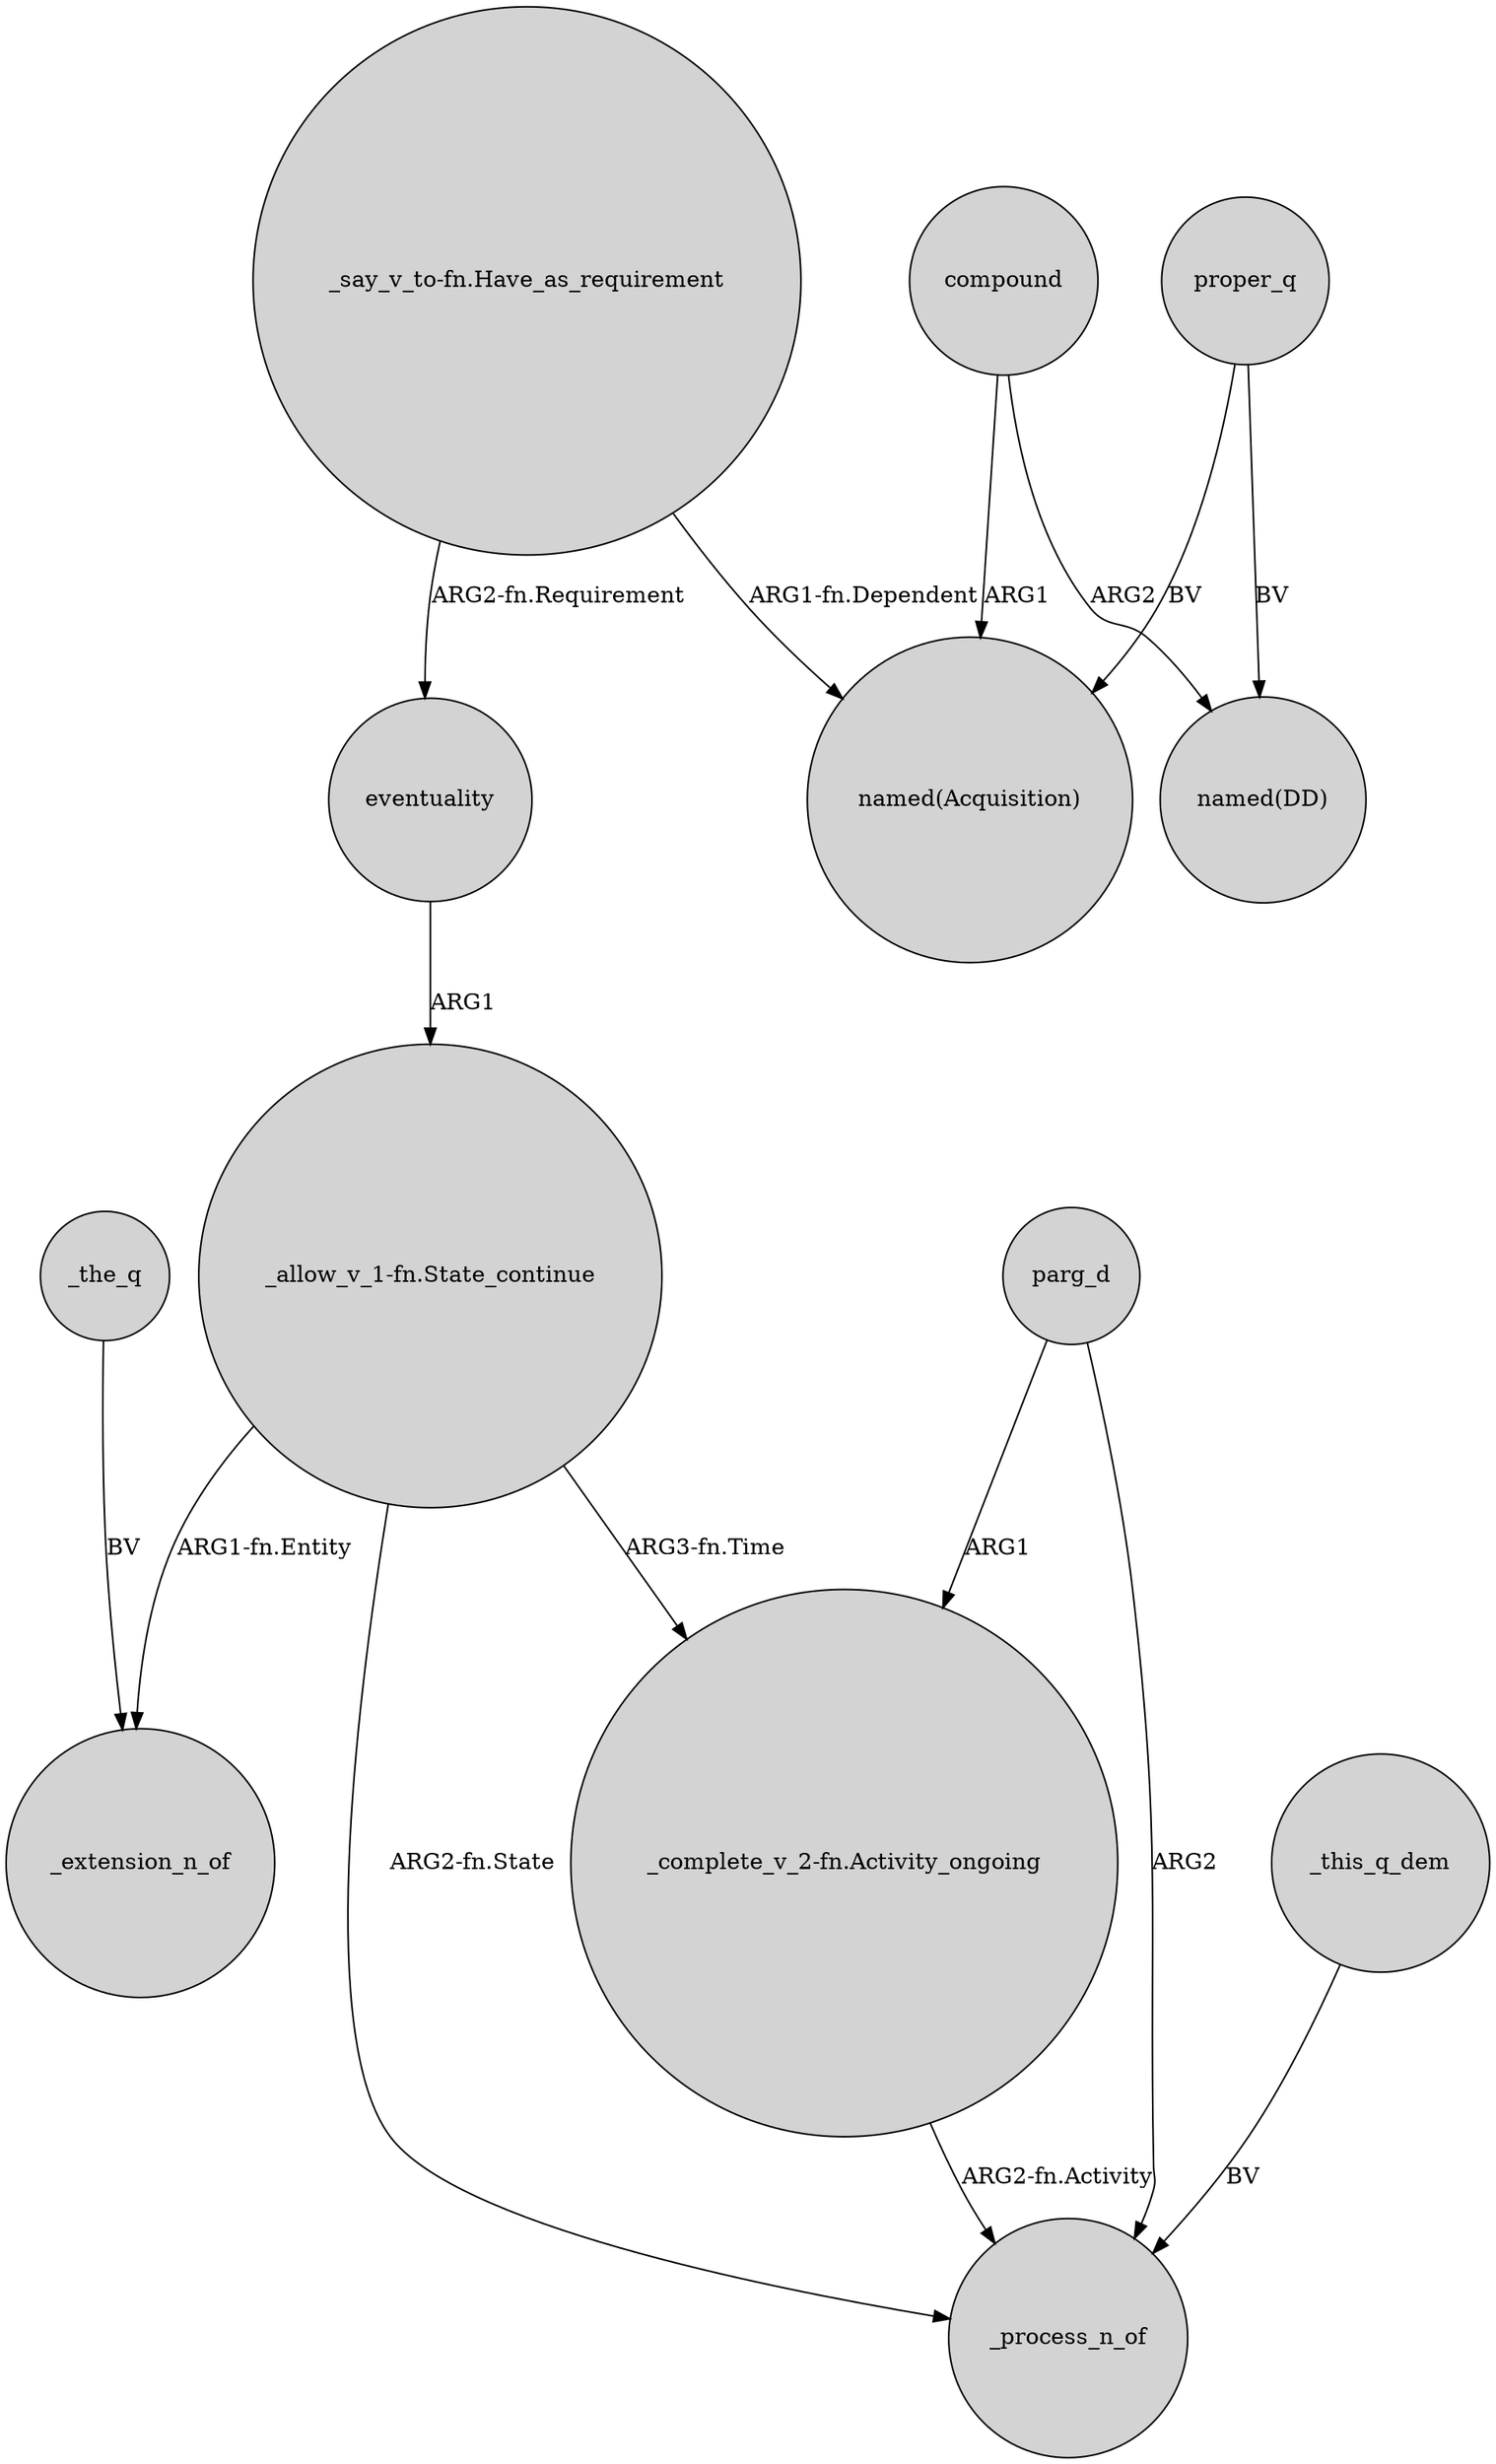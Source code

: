 digraph {
	node [shape=circle style=filled]
	"_complete_v_2-fn.Activity_ongoing" -> _process_n_of [label="ARG2-fn.Activity"]
	proper_q -> "named(Acquisition)" [label=BV]
	compound -> "named(DD)" [label=ARG2]
	eventuality -> "_allow_v_1-fn.State_continue" [label=ARG1]
	compound -> "named(Acquisition)" [label=ARG1]
	proper_q -> "named(DD)" [label=BV]
	"_allow_v_1-fn.State_continue" -> _process_n_of [label="ARG2-fn.State"]
	"_allow_v_1-fn.State_continue" -> _extension_n_of [label="ARG1-fn.Entity"]
	_the_q -> _extension_n_of [label=BV]
	"_allow_v_1-fn.State_continue" -> "_complete_v_2-fn.Activity_ongoing" [label="ARG3-fn.Time"]
	parg_d -> "_complete_v_2-fn.Activity_ongoing" [label=ARG1]
	_this_q_dem -> _process_n_of [label=BV]
	"_say_v_to-fn.Have_as_requirement" -> eventuality [label="ARG2-fn.Requirement"]
	"_say_v_to-fn.Have_as_requirement" -> "named(Acquisition)" [label="ARG1-fn.Dependent"]
	parg_d -> _process_n_of [label=ARG2]
}
